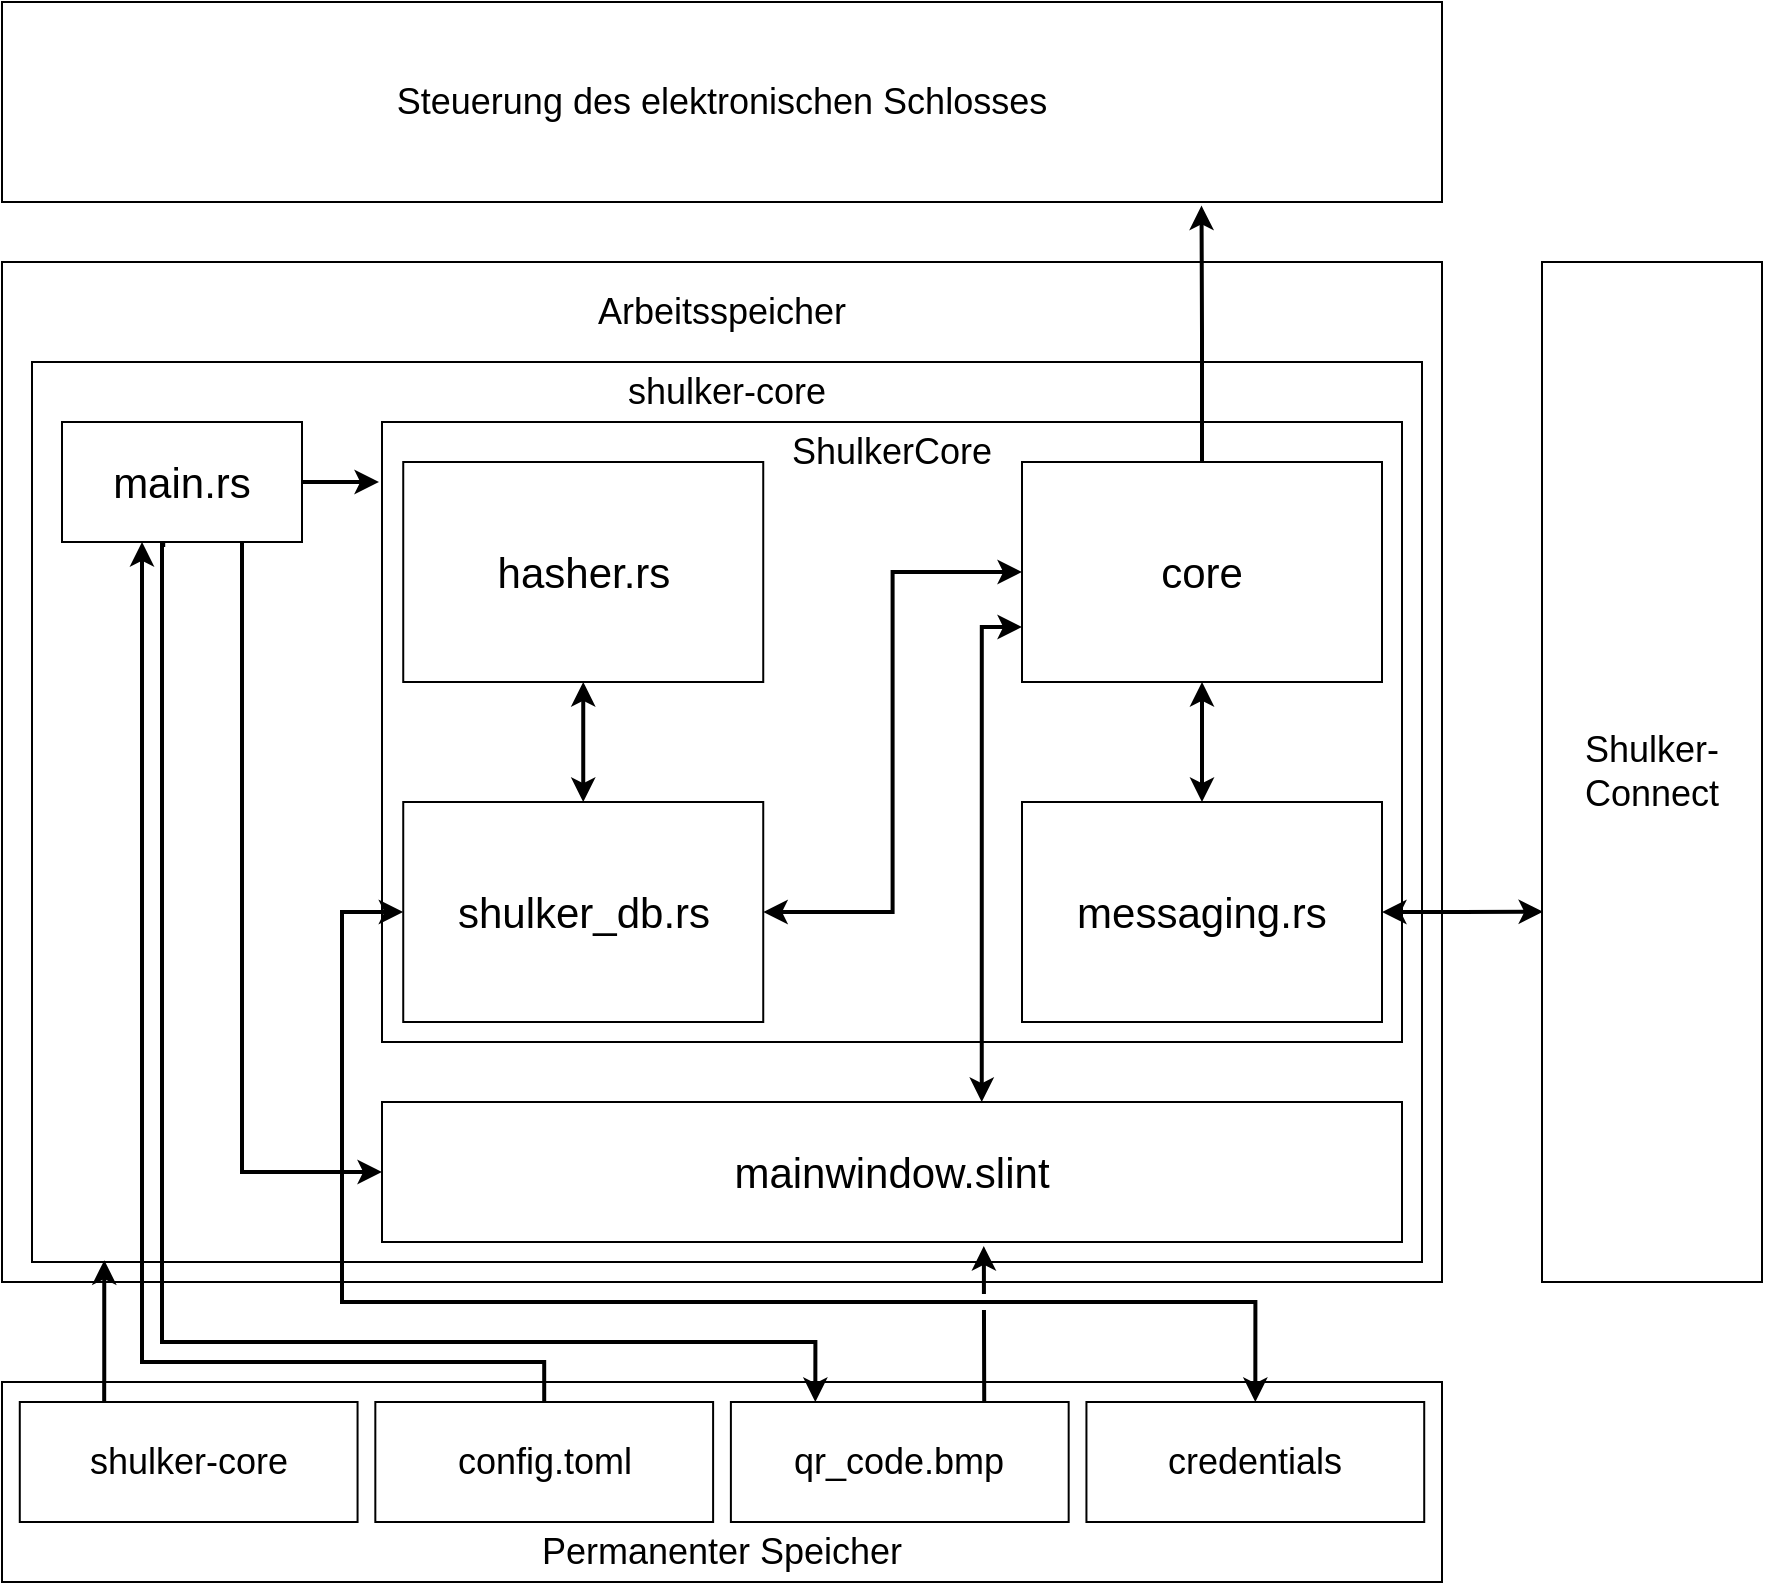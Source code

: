 <mxfile version="16.6.1" type="device"><diagram id="MXBr9AX1nmumMZEwAUCP" name="Page-1"><mxGraphModel dx="1037" dy="2125" grid="1" gridSize="10" guides="1" tooltips="1" connect="1" arrows="1" fold="1" page="1" pageScale="1" pageWidth="850" pageHeight="1100" math="0" shadow="0"><root><mxCell id="0"/><mxCell id="1" parent="0"/><mxCell id="jq7tiv9GN7Zq7_1mKzhL-30" value="" style="rounded=0;whiteSpace=wrap;html=1;" parent="1" vertex="1"><mxGeometry x="1140" y="-10" width="720" height="510" as="geometry"/></mxCell><mxCell id="jq7tiv9GN7Zq7_1mKzhL-39" value="&lt;font style=&quot;font-size: 18px&quot;&gt;Arbeitsspeicher&lt;/font&gt;" style="text;html=1;strokeColor=none;fillColor=none;align=center;verticalAlign=middle;whiteSpace=wrap;rounded=0;" parent="1" vertex="1"><mxGeometry x="1425" width="150" height="30" as="geometry"/></mxCell><mxCell id="jq7tiv9GN7Zq7_1mKzhL-42" value="" style="group" parent="1" vertex="1" connectable="0"><mxGeometry x="1140" y="530" width="720" height="120" as="geometry"/></mxCell><mxCell id="jq7tiv9GN7Zq7_1mKzhL-31" value="" style="rounded=0;whiteSpace=wrap;html=1;" parent="jq7tiv9GN7Zq7_1mKzhL-42" vertex="1"><mxGeometry y="20" width="720" height="100" as="geometry"/></mxCell><mxCell id="jq7tiv9GN7Zq7_1mKzhL-38" value="&lt;font style=&quot;font-size: 18px&quot;&gt;Permanenter Speicher&lt;/font&gt;" style="text;html=1;strokeColor=none;fillColor=none;align=center;verticalAlign=middle;whiteSpace=wrap;rounded=0;" parent="jq7tiv9GN7Zq7_1mKzhL-42" vertex="1"><mxGeometry x="210.01" y="90" width="299.99" height="30" as="geometry"/></mxCell><mxCell id="jq7tiv9GN7Zq7_1mKzhL-41" value="&lt;font style=&quot;font-size: 18px&quot;&gt;shulker-core&lt;/font&gt;" style="rounded=0;whiteSpace=wrap;html=1;" parent="jq7tiv9GN7Zq7_1mKzhL-42" vertex="1"><mxGeometry x="8.889" y="30" width="168.889" height="60" as="geometry"/></mxCell><mxCell id="jq7tiv9GN7Zq7_1mKzhL-32" value="&lt;font style=&quot;font-size: 18px&quot;&gt;config.toml&lt;/font&gt;" style="rounded=0;whiteSpace=wrap;html=1;" parent="jq7tiv9GN7Zq7_1mKzhL-42" vertex="1"><mxGeometry x="186.667" y="30" width="168.889" height="60" as="geometry"/></mxCell><mxCell id="jq7tiv9GN7Zq7_1mKzhL-33" value="&lt;font style=&quot;font-size: 18px&quot;&gt;qr_code.bmp&lt;/font&gt;" style="rounded=0;whiteSpace=wrap;html=1;" parent="jq7tiv9GN7Zq7_1mKzhL-42" vertex="1"><mxGeometry x="364.444" y="30" width="168.889" height="60" as="geometry"/></mxCell><mxCell id="jq7tiv9GN7Zq7_1mKzhL-34" value="&lt;font style=&quot;font-size: 18px&quot;&gt;credentials&lt;/font&gt;" style="rounded=0;whiteSpace=wrap;html=1;" parent="jq7tiv9GN7Zq7_1mKzhL-42" vertex="1"><mxGeometry x="542.222" y="30" width="168.889" height="60" as="geometry"/></mxCell><mxCell id="jq7tiv9GN7Zq7_1mKzhL-43" value="" style="rounded=0;whiteSpace=wrap;html=1;" parent="1" vertex="1"><mxGeometry x="1155" y="40" width="695" height="450" as="geometry"/></mxCell><mxCell id="jq7tiv9GN7Zq7_1mKzhL-45" value="&lt;font style=&quot;font-size: 18px&quot;&gt;shulker-core&lt;/font&gt;" style="text;html=1;strokeColor=none;fillColor=none;align=center;verticalAlign=middle;whiteSpace=wrap;rounded=0;" parent="1" vertex="1"><mxGeometry x="1365" y="40" width="275" height="30" as="geometry"/></mxCell><mxCell id="jq7tiv9GN7Zq7_1mKzhL-81" style="edgeStyle=orthogonalEdgeStyle;rounded=0;orthogonalLoop=1;jettySize=auto;html=1;exitX=1;exitY=0.5;exitDx=0;exitDy=0;entryX=-0.003;entryY=0.096;entryDx=0;entryDy=0;entryPerimeter=0;startArrow=none;startFill=0;endArrow=classic;endFill=1;strokeWidth=2;" parent="1" source="jq7tiv9GN7Zq7_1mKzhL-47" target="jq7tiv9GN7Zq7_1mKzhL-48" edge="1"><mxGeometry relative="1" as="geometry"/></mxCell><mxCell id="zZvvO_W4beBstI9rI4_A-1" style="edgeStyle=orthogonalEdgeStyle;rounded=0;orthogonalLoop=1;jettySize=auto;html=1;exitX=0.75;exitY=1;exitDx=0;exitDy=0;entryX=0;entryY=0.5;entryDx=0;entryDy=0;strokeWidth=2;" edge="1" parent="1" source="jq7tiv9GN7Zq7_1mKzhL-47" target="jq7tiv9GN7Zq7_1mKzhL-54"><mxGeometry relative="1" as="geometry"/></mxCell><mxCell id="jq7tiv9GN7Zq7_1mKzhL-47" value="&lt;font style=&quot;font-size: 21px&quot;&gt;main.rs&lt;/font&gt;" style="rounded=0;whiteSpace=wrap;html=1;" parent="1" vertex="1"><mxGeometry x="1170" y="70" width="120" height="60" as="geometry"/></mxCell><mxCell id="jq7tiv9GN7Zq7_1mKzhL-48" value="" style="rounded=0;whiteSpace=wrap;html=1;" parent="1" vertex="1"><mxGeometry x="1330" y="70" width="510" height="310" as="geometry"/></mxCell><mxCell id="jq7tiv9GN7Zq7_1mKzhL-49" value="&lt;font style=&quot;font-size: 18px&quot;&gt;ShulkerCore&lt;/font&gt;" style="text;html=1;strokeColor=none;fillColor=none;align=center;verticalAlign=middle;whiteSpace=wrap;rounded=0;" parent="1" vertex="1"><mxGeometry x="1500" y="70" width="170.01" height="30" as="geometry"/></mxCell><mxCell id="jq7tiv9GN7Zq7_1mKzhL-65" style="edgeStyle=orthogonalEdgeStyle;rounded=0;orthogonalLoop=1;jettySize=auto;html=1;exitX=0.5;exitY=0;exitDx=0;exitDy=0;entryX=0.5;entryY=1;entryDx=0;entryDy=0;startArrow=classic;startFill=1;strokeWidth=2;endArrow=classic;endFill=1;" parent="1" source="jq7tiv9GN7Zq7_1mKzhL-50" target="jq7tiv9GN7Zq7_1mKzhL-51" edge="1"><mxGeometry relative="1" as="geometry"/></mxCell><mxCell id="jq7tiv9GN7Zq7_1mKzhL-50" value="&lt;font style=&quot;font-size: 21px&quot;&gt;shulker_db.rs&lt;/font&gt;" style="rounded=0;whiteSpace=wrap;html=1;" parent="1" vertex="1"><mxGeometry x="1340.62" y="260" width="180" height="110" as="geometry"/></mxCell><mxCell id="jq7tiv9GN7Zq7_1mKzhL-51" value="&lt;font style=&quot;font-size: 21px&quot;&gt;hasher.rs&lt;/font&gt;" style="rounded=0;whiteSpace=wrap;html=1;" parent="1" vertex="1"><mxGeometry x="1340.62" y="90" width="180" height="110" as="geometry"/></mxCell><mxCell id="jq7tiv9GN7Zq7_1mKzhL-58" style="edgeStyle=orthogonalEdgeStyle;rounded=0;orthogonalLoop=1;jettySize=auto;html=1;exitX=1;exitY=0.5;exitDx=0;exitDy=0;entryX=0.005;entryY=0.637;entryDx=0;entryDy=0;entryPerimeter=0;startArrow=classic;startFill=1;strokeWidth=2;jumpStyle=none;" parent="1" source="jq7tiv9GN7Zq7_1mKzhL-52" target="jq7tiv9GN7Zq7_1mKzhL-57" edge="1"><mxGeometry relative="1" as="geometry"/></mxCell><mxCell id="jq7tiv9GN7Zq7_1mKzhL-66" style="edgeStyle=orthogonalEdgeStyle;rounded=0;orthogonalLoop=1;jettySize=auto;html=1;exitX=0;exitY=0.5;exitDx=0;exitDy=0;entryX=1;entryY=0.5;entryDx=0;entryDy=0;startArrow=classic;startFill=1;endArrow=classic;endFill=1;strokeWidth=2;" parent="1" source="jq7tiv9GN7Zq7_1mKzhL-69" target="jq7tiv9GN7Zq7_1mKzhL-50" edge="1"><mxGeometry relative="1" as="geometry"/></mxCell><mxCell id="jq7tiv9GN7Zq7_1mKzhL-70" style="edgeStyle=orthogonalEdgeStyle;rounded=0;orthogonalLoop=1;jettySize=auto;html=1;exitX=0.5;exitY=0;exitDx=0;exitDy=0;entryX=0.5;entryY=1;entryDx=0;entryDy=0;startArrow=classic;startFill=1;endArrow=classic;endFill=1;strokeWidth=2;" parent="1" source="jq7tiv9GN7Zq7_1mKzhL-52" target="jq7tiv9GN7Zq7_1mKzhL-69" edge="1"><mxGeometry relative="1" as="geometry"/></mxCell><mxCell id="jq7tiv9GN7Zq7_1mKzhL-52" value="&lt;font style=&quot;font-size: 21px&quot;&gt;messaging.rs&lt;/font&gt;" style="rounded=0;whiteSpace=wrap;html=1;" parent="1" vertex="1"><mxGeometry x="1650" y="260" width="180" height="110" as="geometry"/></mxCell><mxCell id="jq7tiv9GN7Zq7_1mKzhL-54" value="" style="rounded=0;whiteSpace=wrap;html=1;" parent="1" vertex="1"><mxGeometry x="1330" y="410" width="510" height="70" as="geometry"/></mxCell><mxCell id="jq7tiv9GN7Zq7_1mKzhL-55" value="&lt;font style=&quot;font-size: 21px&quot;&gt;mainwindow.slint&lt;br&gt;&lt;/font&gt;" style="text;html=1;strokeColor=none;fillColor=none;align=center;verticalAlign=middle;whiteSpace=wrap;rounded=0;" parent="1" vertex="1"><mxGeometry x="1476.25" y="430" width="217.5" height="30" as="geometry"/></mxCell><mxCell id="jq7tiv9GN7Zq7_1mKzhL-57" value="&lt;font style=&quot;font-size: 18px&quot;&gt;Shulker-Connect&lt;/font&gt;" style="rounded=0;whiteSpace=wrap;html=1;" parent="1" vertex="1"><mxGeometry x="1910" y="-10" width="110" height="510" as="geometry"/></mxCell><mxCell id="jq7tiv9GN7Zq7_1mKzhL-67" value="&lt;font style=&quot;font-size: 18px&quot;&gt;Steuerung des elektronischen Schlosses&lt;/font&gt;" style="rounded=0;whiteSpace=wrap;html=1;" parent="1" vertex="1"><mxGeometry x="1140" y="-140" width="720" height="100" as="geometry"/></mxCell><mxCell id="jq7tiv9GN7Zq7_1mKzhL-71" style="edgeStyle=orthogonalEdgeStyle;rounded=0;orthogonalLoop=1;jettySize=auto;html=1;exitX=0.5;exitY=0;exitDx=0;exitDy=0;entryX=0.833;entryY=1.018;entryDx=0;entryDy=0;entryPerimeter=0;startArrow=none;startFill=0;endArrow=classic;endFill=1;strokeWidth=2;" parent="1" source="jq7tiv9GN7Zq7_1mKzhL-69" target="jq7tiv9GN7Zq7_1mKzhL-67" edge="1"><mxGeometry relative="1" as="geometry"/></mxCell><mxCell id="jq7tiv9GN7Zq7_1mKzhL-72" style="edgeStyle=orthogonalEdgeStyle;rounded=0;orthogonalLoop=1;jettySize=auto;html=1;exitX=0;exitY=0.75;exitDx=0;exitDy=0;entryX=0.588;entryY=0;entryDx=0;entryDy=0;entryPerimeter=0;startArrow=classic;startFill=1;endArrow=classic;endFill=1;strokeWidth=2;" parent="1" source="jq7tiv9GN7Zq7_1mKzhL-69" target="jq7tiv9GN7Zq7_1mKzhL-54" edge="1"><mxGeometry relative="1" as="geometry"/></mxCell><mxCell id="jq7tiv9GN7Zq7_1mKzhL-69" value="&lt;font style=&quot;font-size: 21px&quot;&gt;core&lt;/font&gt;" style="rounded=0;whiteSpace=wrap;html=1;" parent="1" vertex="1"><mxGeometry x="1650" y="90" width="180" height="110" as="geometry"/></mxCell><mxCell id="jq7tiv9GN7Zq7_1mKzhL-74" style="edgeStyle=orthogonalEdgeStyle;rounded=0;orthogonalLoop=1;jettySize=auto;html=1;exitX=0.25;exitY=0;exitDx=0;exitDy=0;entryX=0.052;entryY=0.998;entryDx=0;entryDy=0;entryPerimeter=0;startArrow=none;startFill=0;endArrow=classic;endFill=1;strokeWidth=2;" parent="1" source="jq7tiv9GN7Zq7_1mKzhL-41" target="jq7tiv9GN7Zq7_1mKzhL-43" edge="1"><mxGeometry relative="1" as="geometry"/></mxCell><mxCell id="jq7tiv9GN7Zq7_1mKzhL-75" style="edgeStyle=orthogonalEdgeStyle;rounded=0;orthogonalLoop=1;jettySize=auto;html=1;exitX=0.5;exitY=0;exitDx=0;exitDy=0;startArrow=none;startFill=0;endArrow=classic;endFill=1;strokeWidth=2;" parent="1" source="jq7tiv9GN7Zq7_1mKzhL-32" edge="1"><mxGeometry relative="1" as="geometry"><mxPoint x="1210" y="130" as="targetPoint"/><Array as="points"><mxPoint x="1411" y="540"/><mxPoint x="1210" y="540"/><mxPoint x="1210" y="130"/></Array></mxGeometry></mxCell><mxCell id="jq7tiv9GN7Zq7_1mKzhL-76" style="edgeStyle=orthogonalEdgeStyle;rounded=0;orthogonalLoop=1;jettySize=auto;html=1;exitX=0.25;exitY=0;exitDx=0;exitDy=0;startArrow=classic;startFill=1;endArrow=none;endFill=0;strokeWidth=2;entryX=0.43;entryY=1.025;entryDx=0;entryDy=0;entryPerimeter=0;" parent="1" source="jq7tiv9GN7Zq7_1mKzhL-33" target="jq7tiv9GN7Zq7_1mKzhL-47" edge="1"><mxGeometry relative="1" as="geometry"><mxPoint x="1220" y="140" as="targetPoint"/><Array as="points"><mxPoint x="1547" y="530"/><mxPoint x="1220" y="530"/><mxPoint x="1220" y="131"/></Array></mxGeometry></mxCell><mxCell id="jq7tiv9GN7Zq7_1mKzhL-77" style="edgeStyle=orthogonalEdgeStyle;rounded=0;orthogonalLoop=1;jettySize=auto;html=1;exitX=0.5;exitY=0;exitDx=0;exitDy=0;entryX=0;entryY=0.5;entryDx=0;entryDy=0;startArrow=classic;startFill=1;endArrow=classic;endFill=1;strokeWidth=2;sketch=0;shadow=0;" parent="1" source="jq7tiv9GN7Zq7_1mKzhL-34" target="jq7tiv9GN7Zq7_1mKzhL-50" edge="1"><mxGeometry relative="1" as="geometry"><Array as="points"><mxPoint x="1767" y="510"/><mxPoint x="1310" y="510"/><mxPoint x="1310" y="315"/></Array></mxGeometry></mxCell><mxCell id="jq7tiv9GN7Zq7_1mKzhL-83" style="edgeStyle=orthogonalEdgeStyle;rounded=0;orthogonalLoop=1;jettySize=auto;html=1;exitX=0.75;exitY=0;exitDx=0;exitDy=0;entryX=0.59;entryY=1.029;entryDx=0;entryDy=0;entryPerimeter=0;startArrow=none;startFill=0;endArrow=classic;endFill=1;strokeWidth=2;jumpStyle=gap;" parent="1" source="jq7tiv9GN7Zq7_1mKzhL-33" target="jq7tiv9GN7Zq7_1mKzhL-54" edge="1"><mxGeometry relative="1" as="geometry"/></mxCell></root></mxGraphModel></diagram></mxfile>